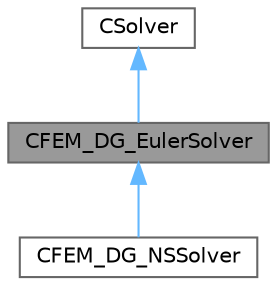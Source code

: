 digraph "CFEM_DG_EulerSolver"
{
 // LATEX_PDF_SIZE
  bgcolor="transparent";
  edge [fontname=Helvetica,fontsize=10,labelfontname=Helvetica,labelfontsize=10];
  node [fontname=Helvetica,fontsize=10,shape=box,height=0.2,width=0.4];
  Node1 [id="Node000001",label="CFEM_DG_EulerSolver",height=0.2,width=0.4,color="gray40", fillcolor="grey60", style="filled", fontcolor="black",tooltip="Main class for defining the Euler Discontinuous Galerkin finite element flow solver."];
  Node2 -> Node1 [id="edge1_Node000001_Node000002",dir="back",color="steelblue1",style="solid",tooltip=" "];
  Node2 [id="Node000002",label="CSolver",height=0.2,width=0.4,color="gray40", fillcolor="white", style="filled",URL="$classCSolver.html",tooltip=" "];
  Node1 -> Node3 [id="edge2_Node000001_Node000003",dir="back",color="steelblue1",style="solid",tooltip=" "];
  Node3 [id="Node000003",label="CFEM_DG_NSSolver",height=0.2,width=0.4,color="gray40", fillcolor="white", style="filled",URL="$classCFEM__DG__NSSolver.html",tooltip="Main class for defining the Navier-Stokes Discontinuous Galerkin finite element flow solver."];
}
